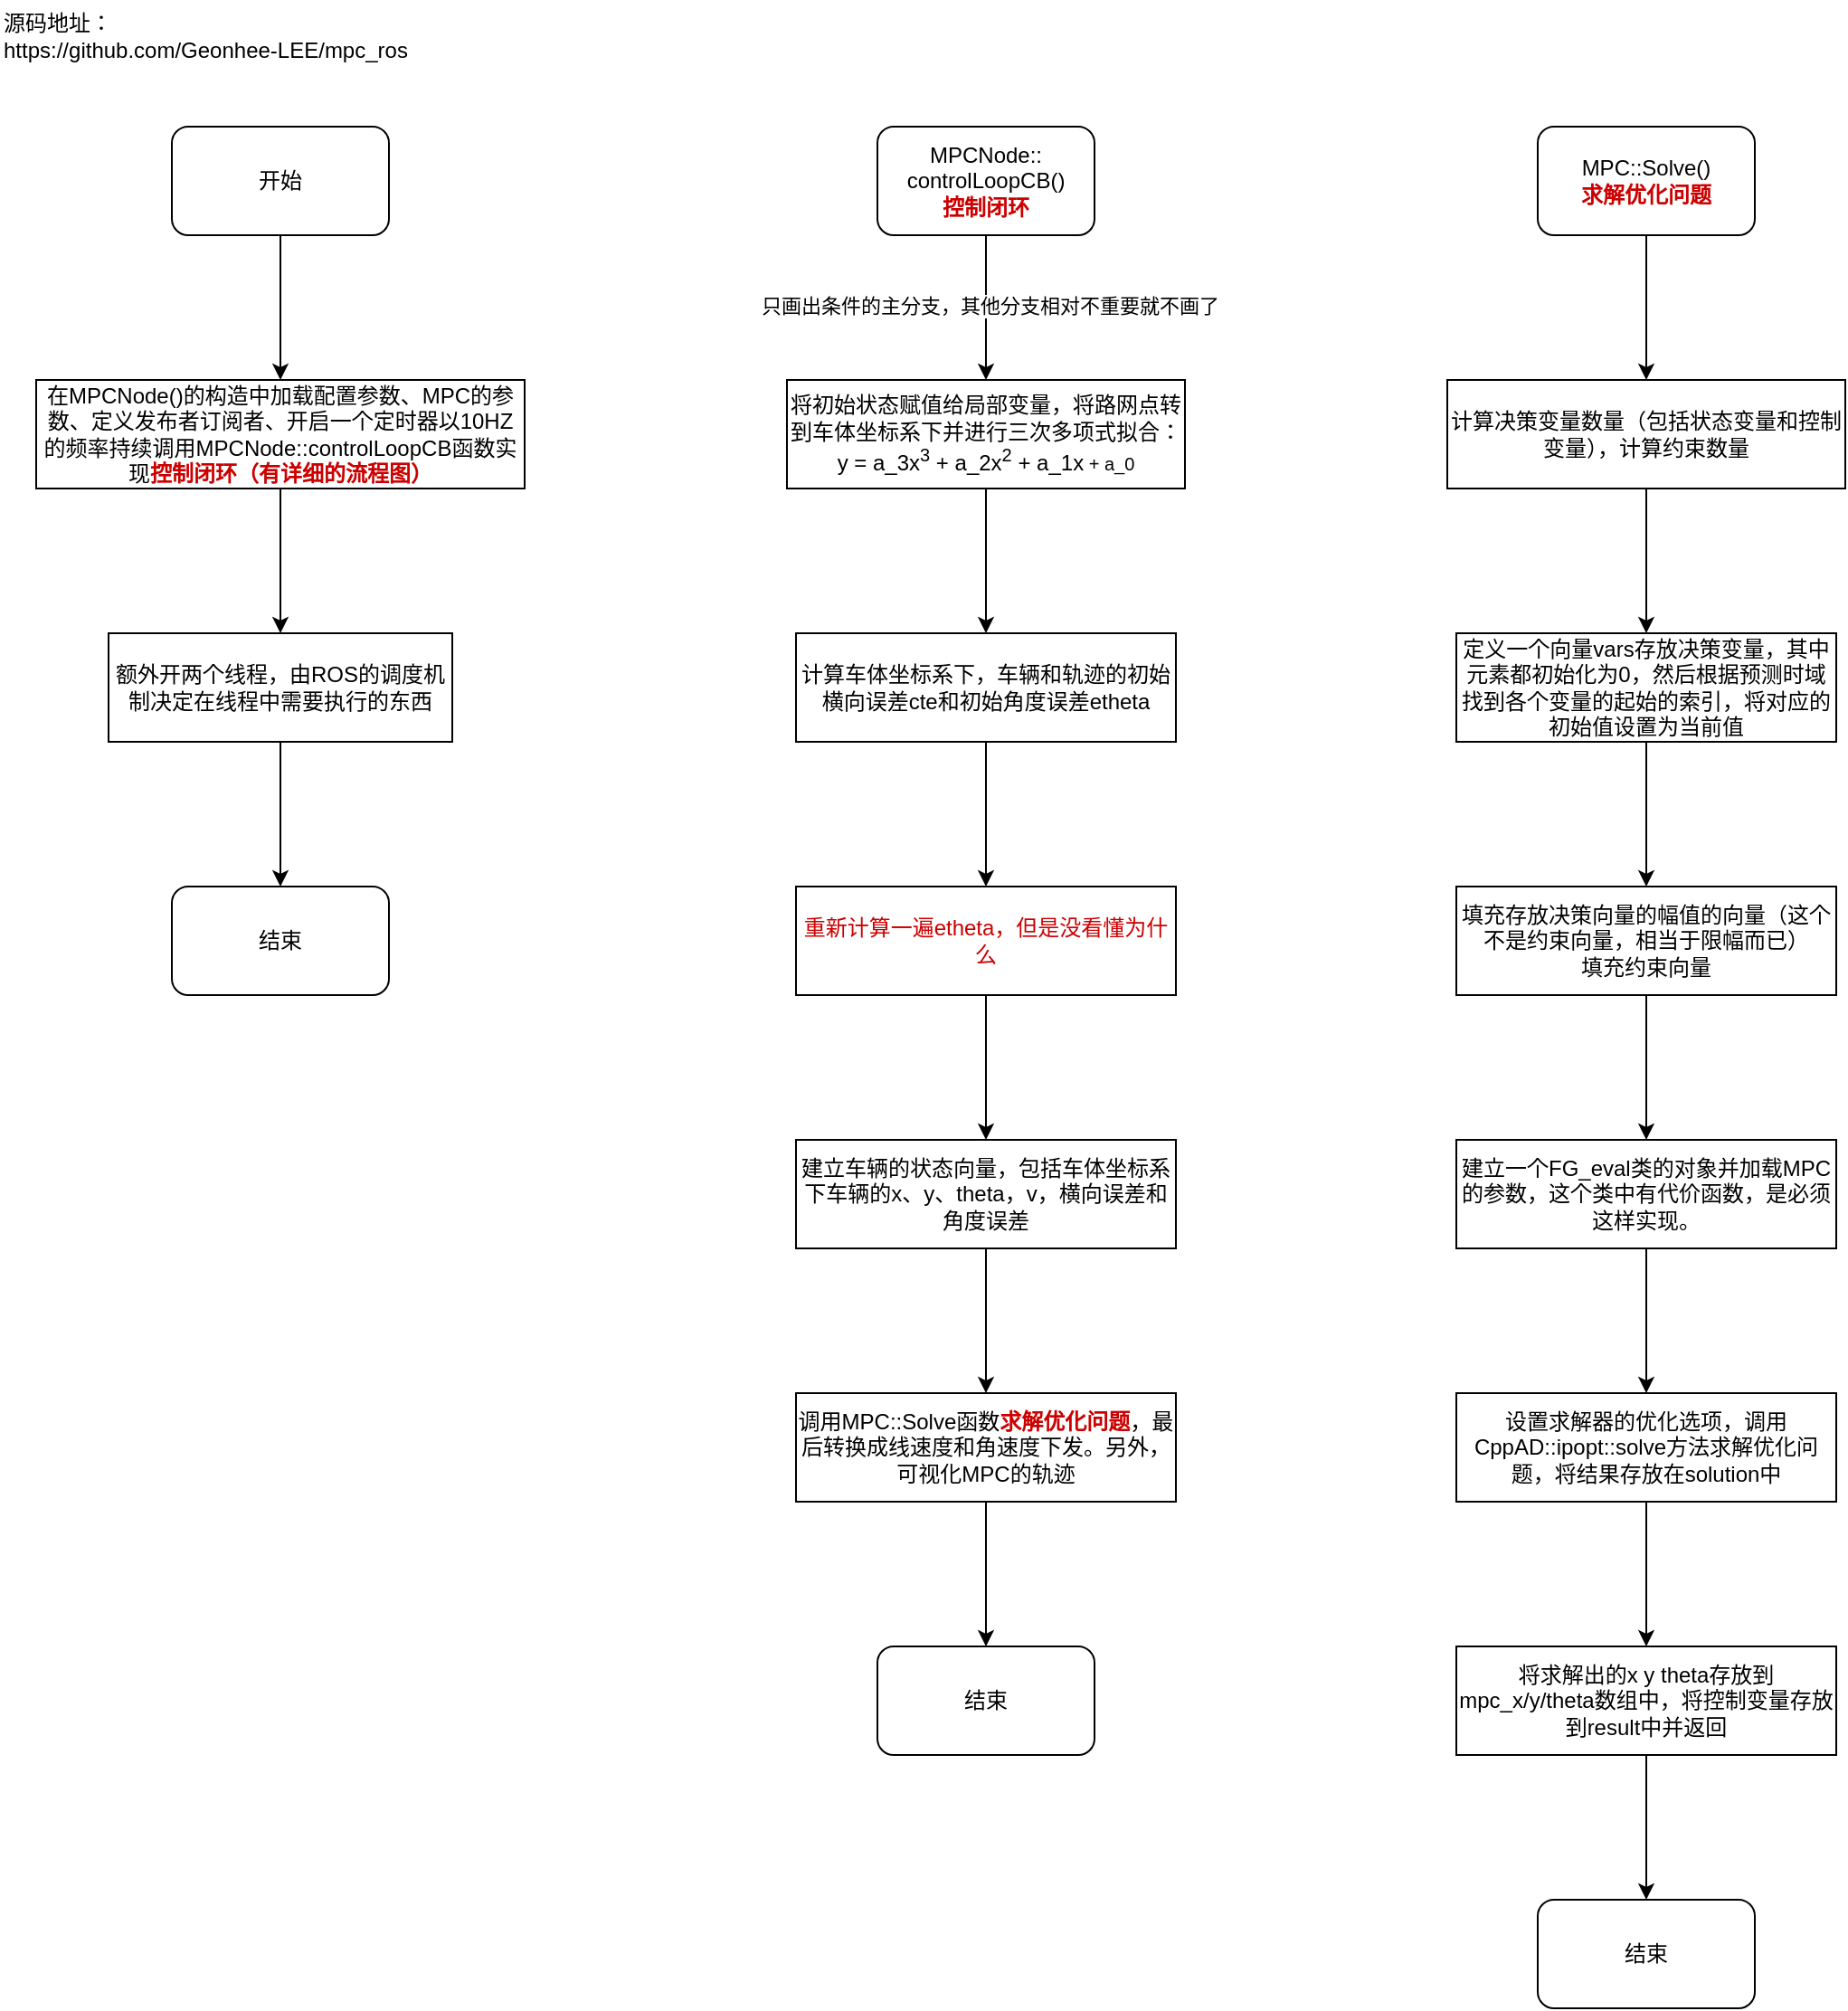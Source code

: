 <mxfile version="25.0.3">
  <diagram name="第 1 页" id="hwGAMa8Qym_tdzRik-dT">
    <mxGraphModel dx="1602" dy="889" grid="1" gridSize="10" guides="1" tooltips="1" connect="1" arrows="1" fold="1" page="1" pageScale="1" pageWidth="827" pageHeight="1169" math="0" shadow="0">
      <root>
        <mxCell id="0" />
        <mxCell id="1" parent="0" />
        <mxCell id="DEDyVDNNjn7AEogCk7KL-1" value="源码地址：&lt;div&gt;https://github.com/Geonhee-LEE/mpc_ros&lt;/div&gt;" style="text;html=1;align=left;verticalAlign=middle;resizable=0;points=[];autosize=1;strokeColor=none;fillColor=none;" vertex="1" parent="1">
          <mxGeometry x="20" y="10" width="250" height="40" as="geometry" />
        </mxCell>
        <mxCell id="DEDyVDNNjn7AEogCk7KL-4" value="" style="edgeStyle=orthogonalEdgeStyle;rounded=0;orthogonalLoop=1;jettySize=auto;html=1;" edge="1" parent="1" source="DEDyVDNNjn7AEogCk7KL-2" target="DEDyVDNNjn7AEogCk7KL-3">
          <mxGeometry relative="1" as="geometry" />
        </mxCell>
        <mxCell id="DEDyVDNNjn7AEogCk7KL-2" value="开始" style="rounded=1;whiteSpace=wrap;html=1;" vertex="1" parent="1">
          <mxGeometry x="115" y="80" width="120" height="60" as="geometry" />
        </mxCell>
        <mxCell id="DEDyVDNNjn7AEogCk7KL-8" value="" style="edgeStyle=orthogonalEdgeStyle;rounded=0;orthogonalLoop=1;jettySize=auto;html=1;" edge="1" parent="1" source="DEDyVDNNjn7AEogCk7KL-3" target="DEDyVDNNjn7AEogCk7KL-7">
          <mxGeometry relative="1" as="geometry" />
        </mxCell>
        <mxCell id="DEDyVDNNjn7AEogCk7KL-3" value="在MPCNode()的构造中加载配置参数、MPC的参数、定义发布者订阅者、开启一个定时器以10HZ的频率持续调用MPCNode::controlLoopCB函数实现&lt;b&gt;&lt;font color=&quot;#cc0000&quot;&gt;控制闭环（有详细的流程图）&lt;/font&gt;&lt;/b&gt;" style="whiteSpace=wrap;html=1;rounded=0;" vertex="1" parent="1">
          <mxGeometry x="40" y="220" width="270" height="60" as="geometry" />
        </mxCell>
        <mxCell id="DEDyVDNNjn7AEogCk7KL-10" value="" style="edgeStyle=orthogonalEdgeStyle;rounded=0;orthogonalLoop=1;jettySize=auto;html=1;" edge="1" parent="1" source="DEDyVDNNjn7AEogCk7KL-7" target="DEDyVDNNjn7AEogCk7KL-9">
          <mxGeometry relative="1" as="geometry" />
        </mxCell>
        <mxCell id="DEDyVDNNjn7AEogCk7KL-7" value="额外开两个线程，由ROS的调度机制决定在线程中需要执行的东西" style="whiteSpace=wrap;html=1;rounded=0;" vertex="1" parent="1">
          <mxGeometry x="80" y="360" width="190" height="60" as="geometry" />
        </mxCell>
        <mxCell id="DEDyVDNNjn7AEogCk7KL-9" value="结束" style="whiteSpace=wrap;html=1;rounded=1;" vertex="1" parent="1">
          <mxGeometry x="115" y="500" width="120" height="60" as="geometry" />
        </mxCell>
        <mxCell id="DEDyVDNNjn7AEogCk7KL-11" value="" style="edgeStyle=orthogonalEdgeStyle;rounded=0;orthogonalLoop=1;jettySize=auto;html=1;" edge="1" source="DEDyVDNNjn7AEogCk7KL-12" target="DEDyVDNNjn7AEogCk7KL-14" parent="1">
          <mxGeometry relative="1" as="geometry" />
        </mxCell>
        <mxCell id="DEDyVDNNjn7AEogCk7KL-18" value="只画出条件的主分支，其他分支相对不重要就不画了" style="edgeLabel;html=1;align=center;verticalAlign=middle;resizable=0;points=[];" vertex="1" connectable="0" parent="DEDyVDNNjn7AEogCk7KL-11">
          <mxGeometry x="-0.025" y="2" relative="1" as="geometry">
            <mxPoint as="offset" />
          </mxGeometry>
        </mxCell>
        <mxCell id="DEDyVDNNjn7AEogCk7KL-12" value="MPCNode::&lt;div&gt;controlLoopCB()&lt;/div&gt;&lt;div&gt;&lt;b&gt;&lt;font color=&quot;#cc0000&quot;&gt;控制闭环&lt;/font&gt;&lt;/b&gt;&lt;/div&gt;" style="rounded=1;whiteSpace=wrap;html=1;" vertex="1" parent="1">
          <mxGeometry x="505" y="80" width="120" height="60" as="geometry" />
        </mxCell>
        <mxCell id="DEDyVDNNjn7AEogCk7KL-13" value="" style="edgeStyle=orthogonalEdgeStyle;rounded=0;orthogonalLoop=1;jettySize=auto;html=1;" edge="1" source="DEDyVDNNjn7AEogCk7KL-14" target="DEDyVDNNjn7AEogCk7KL-16" parent="1">
          <mxGeometry relative="1" as="geometry" />
        </mxCell>
        <mxCell id="DEDyVDNNjn7AEogCk7KL-14" value="将初始状态赋值给局部变量，将路网点转到车体坐标系下并进行三次多项式拟合：&lt;div&gt;y = a_3x&lt;sup&gt;3&lt;/sup&gt; +&amp;nbsp;&lt;span style=&quot;background-color: initial;&quot;&gt;a_2x&lt;/span&gt;&lt;sup style=&quot;background-color: initial;&quot;&gt;2&lt;/sup&gt;&lt;span style=&quot;background-color: initial;&quot;&gt;&amp;nbsp;&lt;/span&gt;&lt;span style=&quot;background-color: initial;&quot;&gt;+&amp;nbsp;&lt;/span&gt;&lt;span style=&quot;background-color: initial;&quot;&gt;a_1x&lt;span style=&quot;font-size: 10px;&quot;&gt;&amp;nbsp;+ a_0&lt;/span&gt;&lt;/span&gt;&lt;/div&gt;" style="whiteSpace=wrap;html=1;rounded=0;" vertex="1" parent="1">
          <mxGeometry x="455" y="220" width="220" height="60" as="geometry" />
        </mxCell>
        <mxCell id="DEDyVDNNjn7AEogCk7KL-20" value="" style="edgeStyle=orthogonalEdgeStyle;rounded=0;orthogonalLoop=1;jettySize=auto;html=1;" edge="1" parent="1" source="DEDyVDNNjn7AEogCk7KL-16" target="DEDyVDNNjn7AEogCk7KL-19">
          <mxGeometry relative="1" as="geometry" />
        </mxCell>
        <mxCell id="DEDyVDNNjn7AEogCk7KL-16" value="计算车体坐标系下，车辆和轨迹的初始横向误差cte和初始角度误差etheta" style="whiteSpace=wrap;html=1;rounded=0;" vertex="1" parent="1">
          <mxGeometry x="460" y="360" width="210" height="60" as="geometry" />
        </mxCell>
        <mxCell id="DEDyVDNNjn7AEogCk7KL-22" value="" style="edgeStyle=orthogonalEdgeStyle;rounded=0;orthogonalLoop=1;jettySize=auto;html=1;" edge="1" parent="1" source="DEDyVDNNjn7AEogCk7KL-19" target="DEDyVDNNjn7AEogCk7KL-21">
          <mxGeometry relative="1" as="geometry" />
        </mxCell>
        <mxCell id="DEDyVDNNjn7AEogCk7KL-19" value="&lt;font color=&quot;#cc0000&quot;&gt;重新计算一遍etheta，但是没看懂为什么&lt;/font&gt;" style="whiteSpace=wrap;html=1;rounded=0;" vertex="1" parent="1">
          <mxGeometry x="460" y="500" width="210" height="60" as="geometry" />
        </mxCell>
        <mxCell id="DEDyVDNNjn7AEogCk7KL-24" value="" style="edgeStyle=orthogonalEdgeStyle;rounded=0;orthogonalLoop=1;jettySize=auto;html=1;" edge="1" parent="1" source="DEDyVDNNjn7AEogCk7KL-21" target="DEDyVDNNjn7AEogCk7KL-23">
          <mxGeometry relative="1" as="geometry" />
        </mxCell>
        <mxCell id="DEDyVDNNjn7AEogCk7KL-21" value="建立车辆的状态向量，包括车体坐标系下车辆的x、y、theta，v，横向误差和角度误差" style="whiteSpace=wrap;html=1;rounded=0;" vertex="1" parent="1">
          <mxGeometry x="460" y="640" width="210" height="60" as="geometry" />
        </mxCell>
        <mxCell id="DEDyVDNNjn7AEogCk7KL-26" value="" style="edgeStyle=orthogonalEdgeStyle;rounded=0;orthogonalLoop=1;jettySize=auto;html=1;" edge="1" parent="1" source="DEDyVDNNjn7AEogCk7KL-23" target="DEDyVDNNjn7AEogCk7KL-25">
          <mxGeometry relative="1" as="geometry" />
        </mxCell>
        <mxCell id="DEDyVDNNjn7AEogCk7KL-23" value="调用MPC::Solve函数&lt;b&gt;&lt;font color=&quot;#cc0000&quot;&gt;求解优化问题&lt;/font&gt;&lt;/b&gt;，最后转换成线速度和角速度下发。另外，可视化MPC的轨迹" style="whiteSpace=wrap;html=1;rounded=0;" vertex="1" parent="1">
          <mxGeometry x="460" y="780" width="210" height="60" as="geometry" />
        </mxCell>
        <mxCell id="DEDyVDNNjn7AEogCk7KL-25" value="结束" style="whiteSpace=wrap;html=1;rounded=1;" vertex="1" parent="1">
          <mxGeometry x="505" y="920" width="120" height="60" as="geometry" />
        </mxCell>
        <mxCell id="DEDyVDNNjn7AEogCk7KL-27" value="" style="edgeStyle=orthogonalEdgeStyle;rounded=0;orthogonalLoop=1;jettySize=auto;html=1;" edge="1" source="DEDyVDNNjn7AEogCk7KL-29" target="DEDyVDNNjn7AEogCk7KL-31" parent="1">
          <mxGeometry relative="1" as="geometry" />
        </mxCell>
        <mxCell id="DEDyVDNNjn7AEogCk7KL-29" value="MPC::Solve()&lt;div&gt;&lt;b&gt;&lt;font color=&quot;#cc0000&quot;&gt;求解优化问题&lt;/font&gt;&lt;/b&gt;&lt;/div&gt;" style="rounded=1;whiteSpace=wrap;html=1;" vertex="1" parent="1">
          <mxGeometry x="870" y="80" width="120" height="60" as="geometry" />
        </mxCell>
        <mxCell id="DEDyVDNNjn7AEogCk7KL-30" value="" style="edgeStyle=orthogonalEdgeStyle;rounded=0;orthogonalLoop=1;jettySize=auto;html=1;" edge="1" source="DEDyVDNNjn7AEogCk7KL-31" target="DEDyVDNNjn7AEogCk7KL-33" parent="1">
          <mxGeometry relative="1" as="geometry" />
        </mxCell>
        <mxCell id="DEDyVDNNjn7AEogCk7KL-31" value="计算决策变量数量（包括状态变量和控制变量），计算约束数量" style="whiteSpace=wrap;html=1;rounded=0;" vertex="1" parent="1">
          <mxGeometry x="820" y="220" width="220" height="60" as="geometry" />
        </mxCell>
        <mxCell id="DEDyVDNNjn7AEogCk7KL-32" value="" style="edgeStyle=orthogonalEdgeStyle;rounded=0;orthogonalLoop=1;jettySize=auto;html=1;" edge="1" source="DEDyVDNNjn7AEogCk7KL-33" target="DEDyVDNNjn7AEogCk7KL-35" parent="1">
          <mxGeometry relative="1" as="geometry" />
        </mxCell>
        <mxCell id="DEDyVDNNjn7AEogCk7KL-33" value="定义一个向量vars存放决策变量，其中元素都初始化为0，然后根据预测时域找到各个变量的起始的索引，将对应的初始值设置为当前值" style="whiteSpace=wrap;html=1;rounded=0;" vertex="1" parent="1">
          <mxGeometry x="825" y="360" width="210" height="60" as="geometry" />
        </mxCell>
        <mxCell id="DEDyVDNNjn7AEogCk7KL-34" value="" style="edgeStyle=orthogonalEdgeStyle;rounded=0;orthogonalLoop=1;jettySize=auto;html=1;" edge="1" source="DEDyVDNNjn7AEogCk7KL-35" target="DEDyVDNNjn7AEogCk7KL-37" parent="1">
          <mxGeometry relative="1" as="geometry" />
        </mxCell>
        <mxCell id="DEDyVDNNjn7AEogCk7KL-35" value="填充存放决策向量的幅值的向量（这个不是约束向量，相当于限幅而已）&lt;div&gt;填充约束向量&lt;/div&gt;" style="whiteSpace=wrap;html=1;rounded=0;" vertex="1" parent="1">
          <mxGeometry x="825" y="500" width="210" height="60" as="geometry" />
        </mxCell>
        <mxCell id="DEDyVDNNjn7AEogCk7KL-36" value="" style="edgeStyle=orthogonalEdgeStyle;rounded=0;orthogonalLoop=1;jettySize=auto;html=1;" edge="1" source="DEDyVDNNjn7AEogCk7KL-37" target="DEDyVDNNjn7AEogCk7KL-39" parent="1">
          <mxGeometry relative="1" as="geometry" />
        </mxCell>
        <mxCell id="DEDyVDNNjn7AEogCk7KL-37" value="建立一个FG_eval类的对象并加载MPC的参数，这个类中有代价函数，是必须这样实现。" style="whiteSpace=wrap;html=1;rounded=0;" vertex="1" parent="1">
          <mxGeometry x="825" y="640" width="210" height="60" as="geometry" />
        </mxCell>
        <mxCell id="DEDyVDNNjn7AEogCk7KL-42" value="" style="edgeStyle=orthogonalEdgeStyle;rounded=0;orthogonalLoop=1;jettySize=auto;html=1;" edge="1" parent="1" source="DEDyVDNNjn7AEogCk7KL-39" target="DEDyVDNNjn7AEogCk7KL-41">
          <mxGeometry relative="1" as="geometry" />
        </mxCell>
        <mxCell id="DEDyVDNNjn7AEogCk7KL-39" value="设置求解器的优化选项，调用CppAD::ipopt::solve方法求解优化问题，将结果存放在solution中" style="whiteSpace=wrap;html=1;rounded=0;" vertex="1" parent="1">
          <mxGeometry x="825" y="780" width="210" height="60" as="geometry" />
        </mxCell>
        <mxCell id="DEDyVDNNjn7AEogCk7KL-44" value="" style="edgeStyle=orthogonalEdgeStyle;rounded=0;orthogonalLoop=1;jettySize=auto;html=1;" edge="1" parent="1" source="DEDyVDNNjn7AEogCk7KL-41" target="DEDyVDNNjn7AEogCk7KL-43">
          <mxGeometry relative="1" as="geometry" />
        </mxCell>
        <mxCell id="DEDyVDNNjn7AEogCk7KL-41" value="将求解出的x y theta存放到mpc_x/y/theta数组中，将控制变量存放到result中并返回" style="whiteSpace=wrap;html=1;rounded=0;" vertex="1" parent="1">
          <mxGeometry x="825" y="920" width="210" height="60" as="geometry" />
        </mxCell>
        <mxCell id="DEDyVDNNjn7AEogCk7KL-43" value="结束" style="whiteSpace=wrap;html=1;rounded=1;" vertex="1" parent="1">
          <mxGeometry x="870" y="1060" width="120" height="60" as="geometry" />
        </mxCell>
      </root>
    </mxGraphModel>
  </diagram>
</mxfile>
